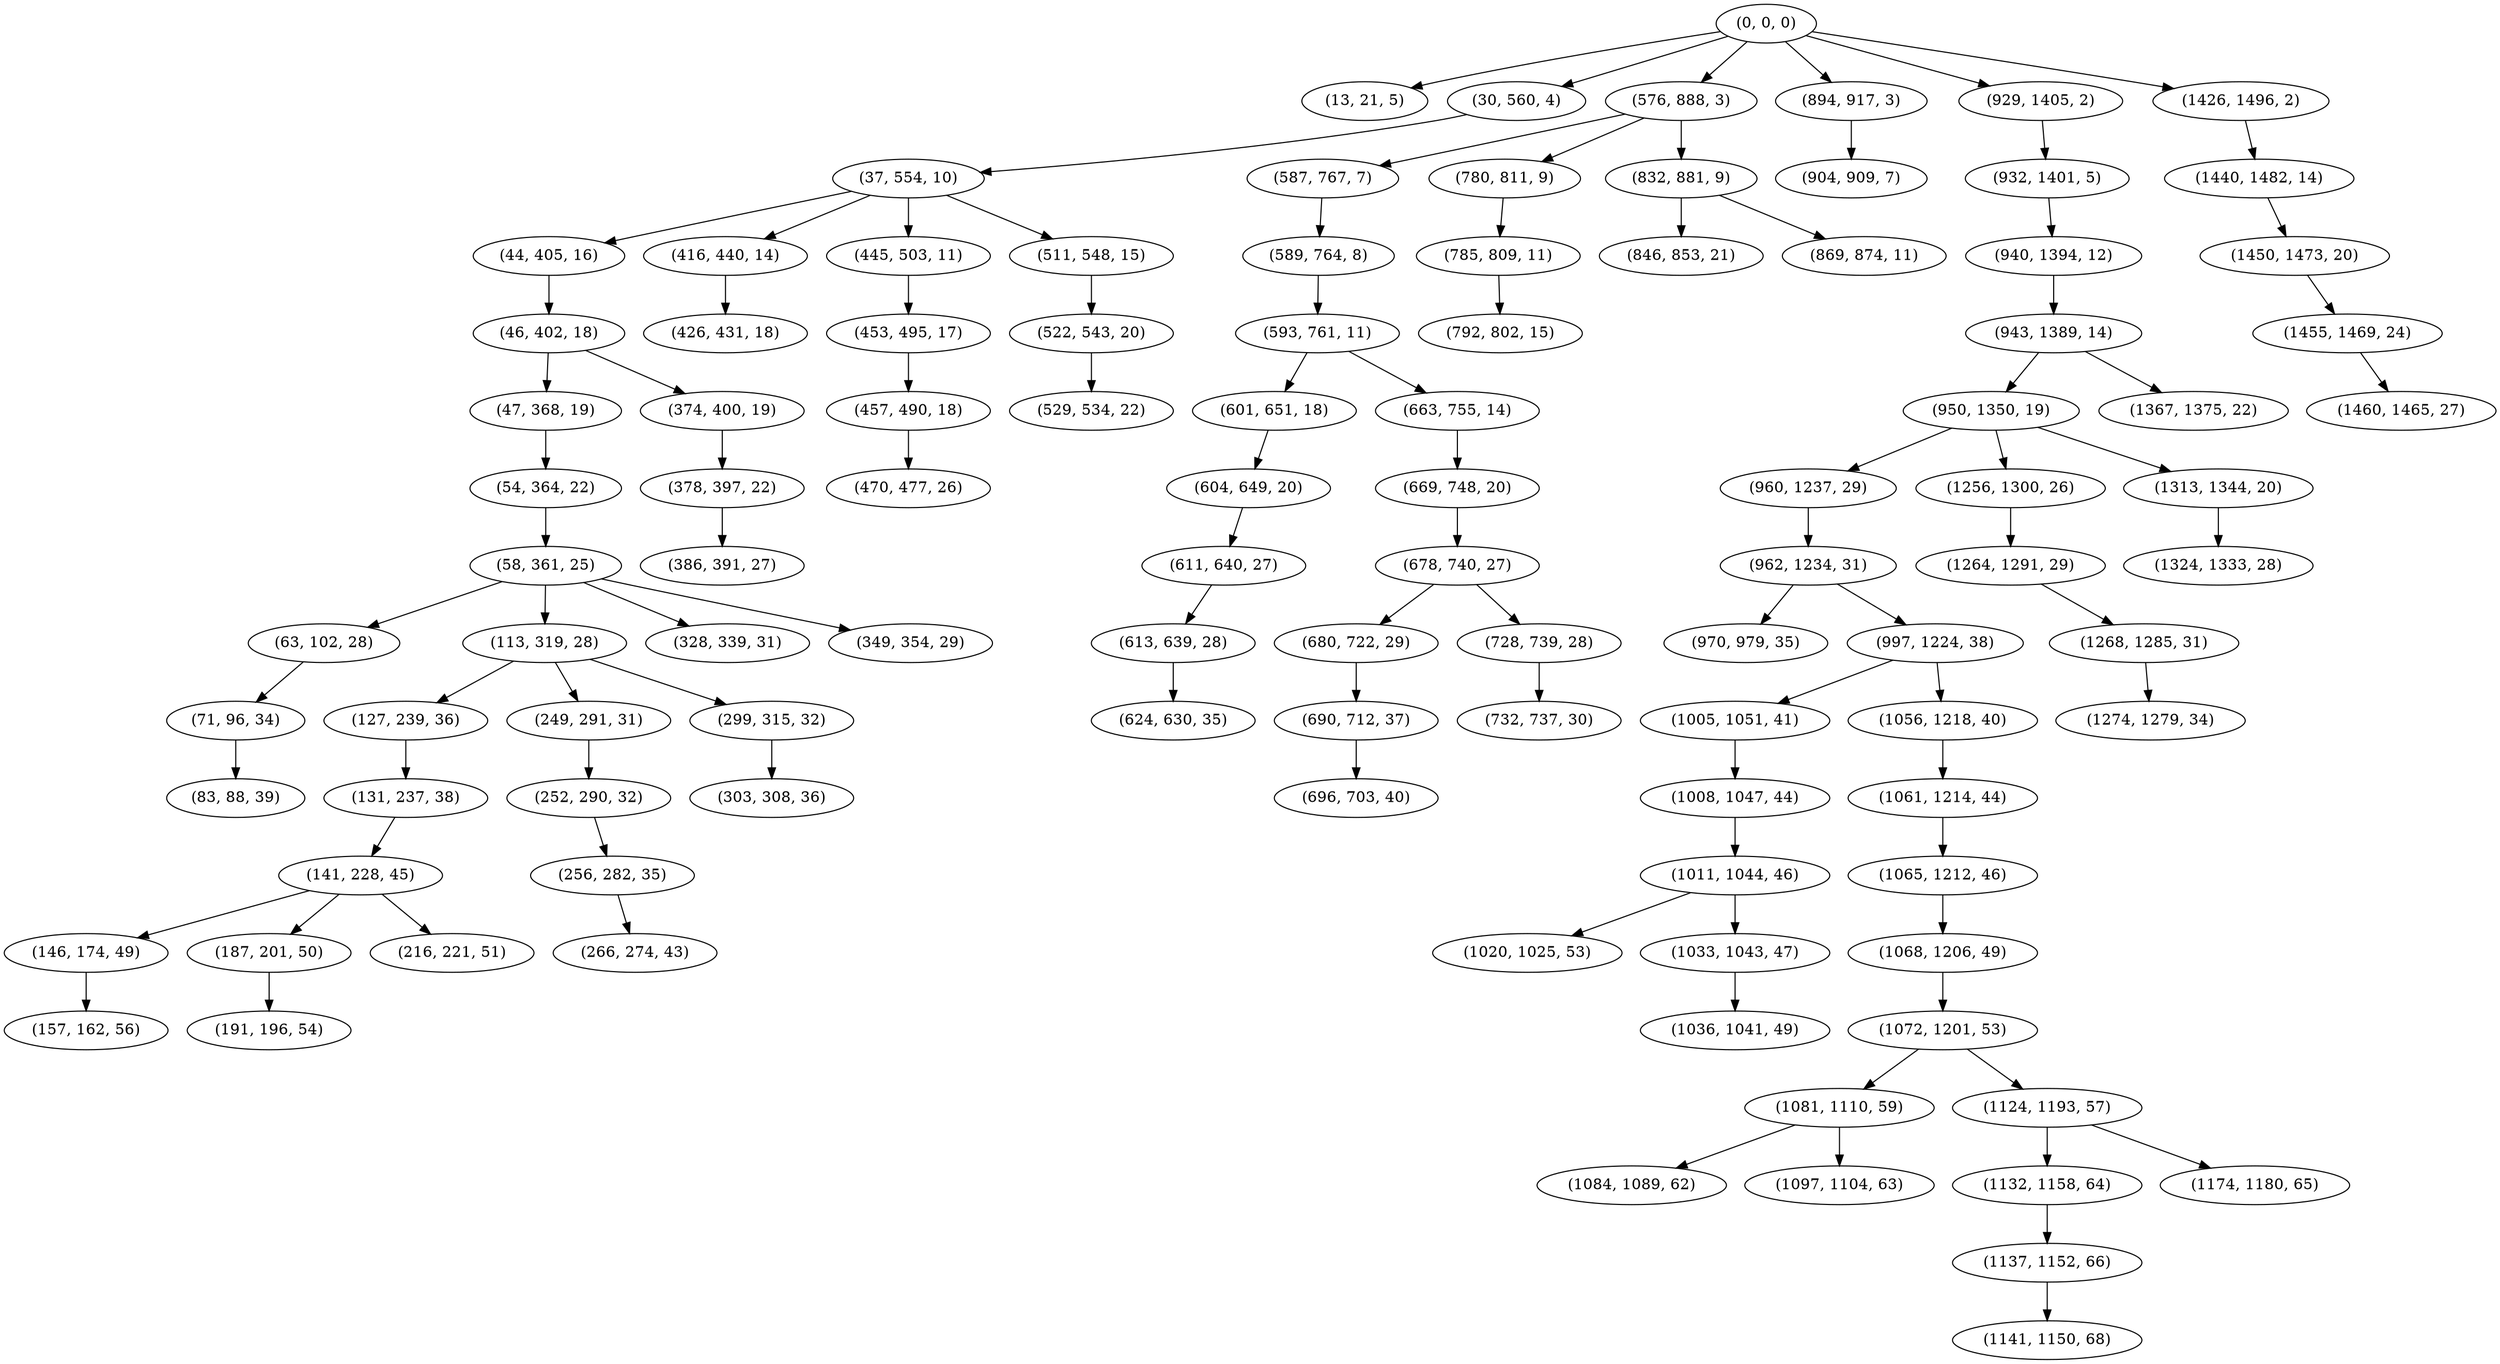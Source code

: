 digraph tree {
    "(0, 0, 0)";
    "(13, 21, 5)";
    "(30, 560, 4)";
    "(37, 554, 10)";
    "(44, 405, 16)";
    "(46, 402, 18)";
    "(47, 368, 19)";
    "(54, 364, 22)";
    "(58, 361, 25)";
    "(63, 102, 28)";
    "(71, 96, 34)";
    "(83, 88, 39)";
    "(113, 319, 28)";
    "(127, 239, 36)";
    "(131, 237, 38)";
    "(141, 228, 45)";
    "(146, 174, 49)";
    "(157, 162, 56)";
    "(187, 201, 50)";
    "(191, 196, 54)";
    "(216, 221, 51)";
    "(249, 291, 31)";
    "(252, 290, 32)";
    "(256, 282, 35)";
    "(266, 274, 43)";
    "(299, 315, 32)";
    "(303, 308, 36)";
    "(328, 339, 31)";
    "(349, 354, 29)";
    "(374, 400, 19)";
    "(378, 397, 22)";
    "(386, 391, 27)";
    "(416, 440, 14)";
    "(426, 431, 18)";
    "(445, 503, 11)";
    "(453, 495, 17)";
    "(457, 490, 18)";
    "(470, 477, 26)";
    "(511, 548, 15)";
    "(522, 543, 20)";
    "(529, 534, 22)";
    "(576, 888, 3)";
    "(587, 767, 7)";
    "(589, 764, 8)";
    "(593, 761, 11)";
    "(601, 651, 18)";
    "(604, 649, 20)";
    "(611, 640, 27)";
    "(613, 639, 28)";
    "(624, 630, 35)";
    "(663, 755, 14)";
    "(669, 748, 20)";
    "(678, 740, 27)";
    "(680, 722, 29)";
    "(690, 712, 37)";
    "(696, 703, 40)";
    "(728, 739, 28)";
    "(732, 737, 30)";
    "(780, 811, 9)";
    "(785, 809, 11)";
    "(792, 802, 15)";
    "(832, 881, 9)";
    "(846, 853, 21)";
    "(869, 874, 11)";
    "(894, 917, 3)";
    "(904, 909, 7)";
    "(929, 1405, 2)";
    "(932, 1401, 5)";
    "(940, 1394, 12)";
    "(943, 1389, 14)";
    "(950, 1350, 19)";
    "(960, 1237, 29)";
    "(962, 1234, 31)";
    "(970, 979, 35)";
    "(997, 1224, 38)";
    "(1005, 1051, 41)";
    "(1008, 1047, 44)";
    "(1011, 1044, 46)";
    "(1020, 1025, 53)";
    "(1033, 1043, 47)";
    "(1036, 1041, 49)";
    "(1056, 1218, 40)";
    "(1061, 1214, 44)";
    "(1065, 1212, 46)";
    "(1068, 1206, 49)";
    "(1072, 1201, 53)";
    "(1081, 1110, 59)";
    "(1084, 1089, 62)";
    "(1097, 1104, 63)";
    "(1124, 1193, 57)";
    "(1132, 1158, 64)";
    "(1137, 1152, 66)";
    "(1141, 1150, 68)";
    "(1174, 1180, 65)";
    "(1256, 1300, 26)";
    "(1264, 1291, 29)";
    "(1268, 1285, 31)";
    "(1274, 1279, 34)";
    "(1313, 1344, 20)";
    "(1324, 1333, 28)";
    "(1367, 1375, 22)";
    "(1426, 1496, 2)";
    "(1440, 1482, 14)";
    "(1450, 1473, 20)";
    "(1455, 1469, 24)";
    "(1460, 1465, 27)";
    "(0, 0, 0)" -> "(13, 21, 5)";
    "(0, 0, 0)" -> "(30, 560, 4)";
    "(0, 0, 0)" -> "(576, 888, 3)";
    "(0, 0, 0)" -> "(894, 917, 3)";
    "(0, 0, 0)" -> "(929, 1405, 2)";
    "(0, 0, 0)" -> "(1426, 1496, 2)";
    "(30, 560, 4)" -> "(37, 554, 10)";
    "(37, 554, 10)" -> "(44, 405, 16)";
    "(37, 554, 10)" -> "(416, 440, 14)";
    "(37, 554, 10)" -> "(445, 503, 11)";
    "(37, 554, 10)" -> "(511, 548, 15)";
    "(44, 405, 16)" -> "(46, 402, 18)";
    "(46, 402, 18)" -> "(47, 368, 19)";
    "(46, 402, 18)" -> "(374, 400, 19)";
    "(47, 368, 19)" -> "(54, 364, 22)";
    "(54, 364, 22)" -> "(58, 361, 25)";
    "(58, 361, 25)" -> "(63, 102, 28)";
    "(58, 361, 25)" -> "(113, 319, 28)";
    "(58, 361, 25)" -> "(328, 339, 31)";
    "(58, 361, 25)" -> "(349, 354, 29)";
    "(63, 102, 28)" -> "(71, 96, 34)";
    "(71, 96, 34)" -> "(83, 88, 39)";
    "(113, 319, 28)" -> "(127, 239, 36)";
    "(113, 319, 28)" -> "(249, 291, 31)";
    "(113, 319, 28)" -> "(299, 315, 32)";
    "(127, 239, 36)" -> "(131, 237, 38)";
    "(131, 237, 38)" -> "(141, 228, 45)";
    "(141, 228, 45)" -> "(146, 174, 49)";
    "(141, 228, 45)" -> "(187, 201, 50)";
    "(141, 228, 45)" -> "(216, 221, 51)";
    "(146, 174, 49)" -> "(157, 162, 56)";
    "(187, 201, 50)" -> "(191, 196, 54)";
    "(249, 291, 31)" -> "(252, 290, 32)";
    "(252, 290, 32)" -> "(256, 282, 35)";
    "(256, 282, 35)" -> "(266, 274, 43)";
    "(299, 315, 32)" -> "(303, 308, 36)";
    "(374, 400, 19)" -> "(378, 397, 22)";
    "(378, 397, 22)" -> "(386, 391, 27)";
    "(416, 440, 14)" -> "(426, 431, 18)";
    "(445, 503, 11)" -> "(453, 495, 17)";
    "(453, 495, 17)" -> "(457, 490, 18)";
    "(457, 490, 18)" -> "(470, 477, 26)";
    "(511, 548, 15)" -> "(522, 543, 20)";
    "(522, 543, 20)" -> "(529, 534, 22)";
    "(576, 888, 3)" -> "(587, 767, 7)";
    "(576, 888, 3)" -> "(780, 811, 9)";
    "(576, 888, 3)" -> "(832, 881, 9)";
    "(587, 767, 7)" -> "(589, 764, 8)";
    "(589, 764, 8)" -> "(593, 761, 11)";
    "(593, 761, 11)" -> "(601, 651, 18)";
    "(593, 761, 11)" -> "(663, 755, 14)";
    "(601, 651, 18)" -> "(604, 649, 20)";
    "(604, 649, 20)" -> "(611, 640, 27)";
    "(611, 640, 27)" -> "(613, 639, 28)";
    "(613, 639, 28)" -> "(624, 630, 35)";
    "(663, 755, 14)" -> "(669, 748, 20)";
    "(669, 748, 20)" -> "(678, 740, 27)";
    "(678, 740, 27)" -> "(680, 722, 29)";
    "(678, 740, 27)" -> "(728, 739, 28)";
    "(680, 722, 29)" -> "(690, 712, 37)";
    "(690, 712, 37)" -> "(696, 703, 40)";
    "(728, 739, 28)" -> "(732, 737, 30)";
    "(780, 811, 9)" -> "(785, 809, 11)";
    "(785, 809, 11)" -> "(792, 802, 15)";
    "(832, 881, 9)" -> "(846, 853, 21)";
    "(832, 881, 9)" -> "(869, 874, 11)";
    "(894, 917, 3)" -> "(904, 909, 7)";
    "(929, 1405, 2)" -> "(932, 1401, 5)";
    "(932, 1401, 5)" -> "(940, 1394, 12)";
    "(940, 1394, 12)" -> "(943, 1389, 14)";
    "(943, 1389, 14)" -> "(950, 1350, 19)";
    "(943, 1389, 14)" -> "(1367, 1375, 22)";
    "(950, 1350, 19)" -> "(960, 1237, 29)";
    "(950, 1350, 19)" -> "(1256, 1300, 26)";
    "(950, 1350, 19)" -> "(1313, 1344, 20)";
    "(960, 1237, 29)" -> "(962, 1234, 31)";
    "(962, 1234, 31)" -> "(970, 979, 35)";
    "(962, 1234, 31)" -> "(997, 1224, 38)";
    "(997, 1224, 38)" -> "(1005, 1051, 41)";
    "(997, 1224, 38)" -> "(1056, 1218, 40)";
    "(1005, 1051, 41)" -> "(1008, 1047, 44)";
    "(1008, 1047, 44)" -> "(1011, 1044, 46)";
    "(1011, 1044, 46)" -> "(1020, 1025, 53)";
    "(1011, 1044, 46)" -> "(1033, 1043, 47)";
    "(1033, 1043, 47)" -> "(1036, 1041, 49)";
    "(1056, 1218, 40)" -> "(1061, 1214, 44)";
    "(1061, 1214, 44)" -> "(1065, 1212, 46)";
    "(1065, 1212, 46)" -> "(1068, 1206, 49)";
    "(1068, 1206, 49)" -> "(1072, 1201, 53)";
    "(1072, 1201, 53)" -> "(1081, 1110, 59)";
    "(1072, 1201, 53)" -> "(1124, 1193, 57)";
    "(1081, 1110, 59)" -> "(1084, 1089, 62)";
    "(1081, 1110, 59)" -> "(1097, 1104, 63)";
    "(1124, 1193, 57)" -> "(1132, 1158, 64)";
    "(1124, 1193, 57)" -> "(1174, 1180, 65)";
    "(1132, 1158, 64)" -> "(1137, 1152, 66)";
    "(1137, 1152, 66)" -> "(1141, 1150, 68)";
    "(1256, 1300, 26)" -> "(1264, 1291, 29)";
    "(1264, 1291, 29)" -> "(1268, 1285, 31)";
    "(1268, 1285, 31)" -> "(1274, 1279, 34)";
    "(1313, 1344, 20)" -> "(1324, 1333, 28)";
    "(1426, 1496, 2)" -> "(1440, 1482, 14)";
    "(1440, 1482, 14)" -> "(1450, 1473, 20)";
    "(1450, 1473, 20)" -> "(1455, 1469, 24)";
    "(1455, 1469, 24)" -> "(1460, 1465, 27)";
}
